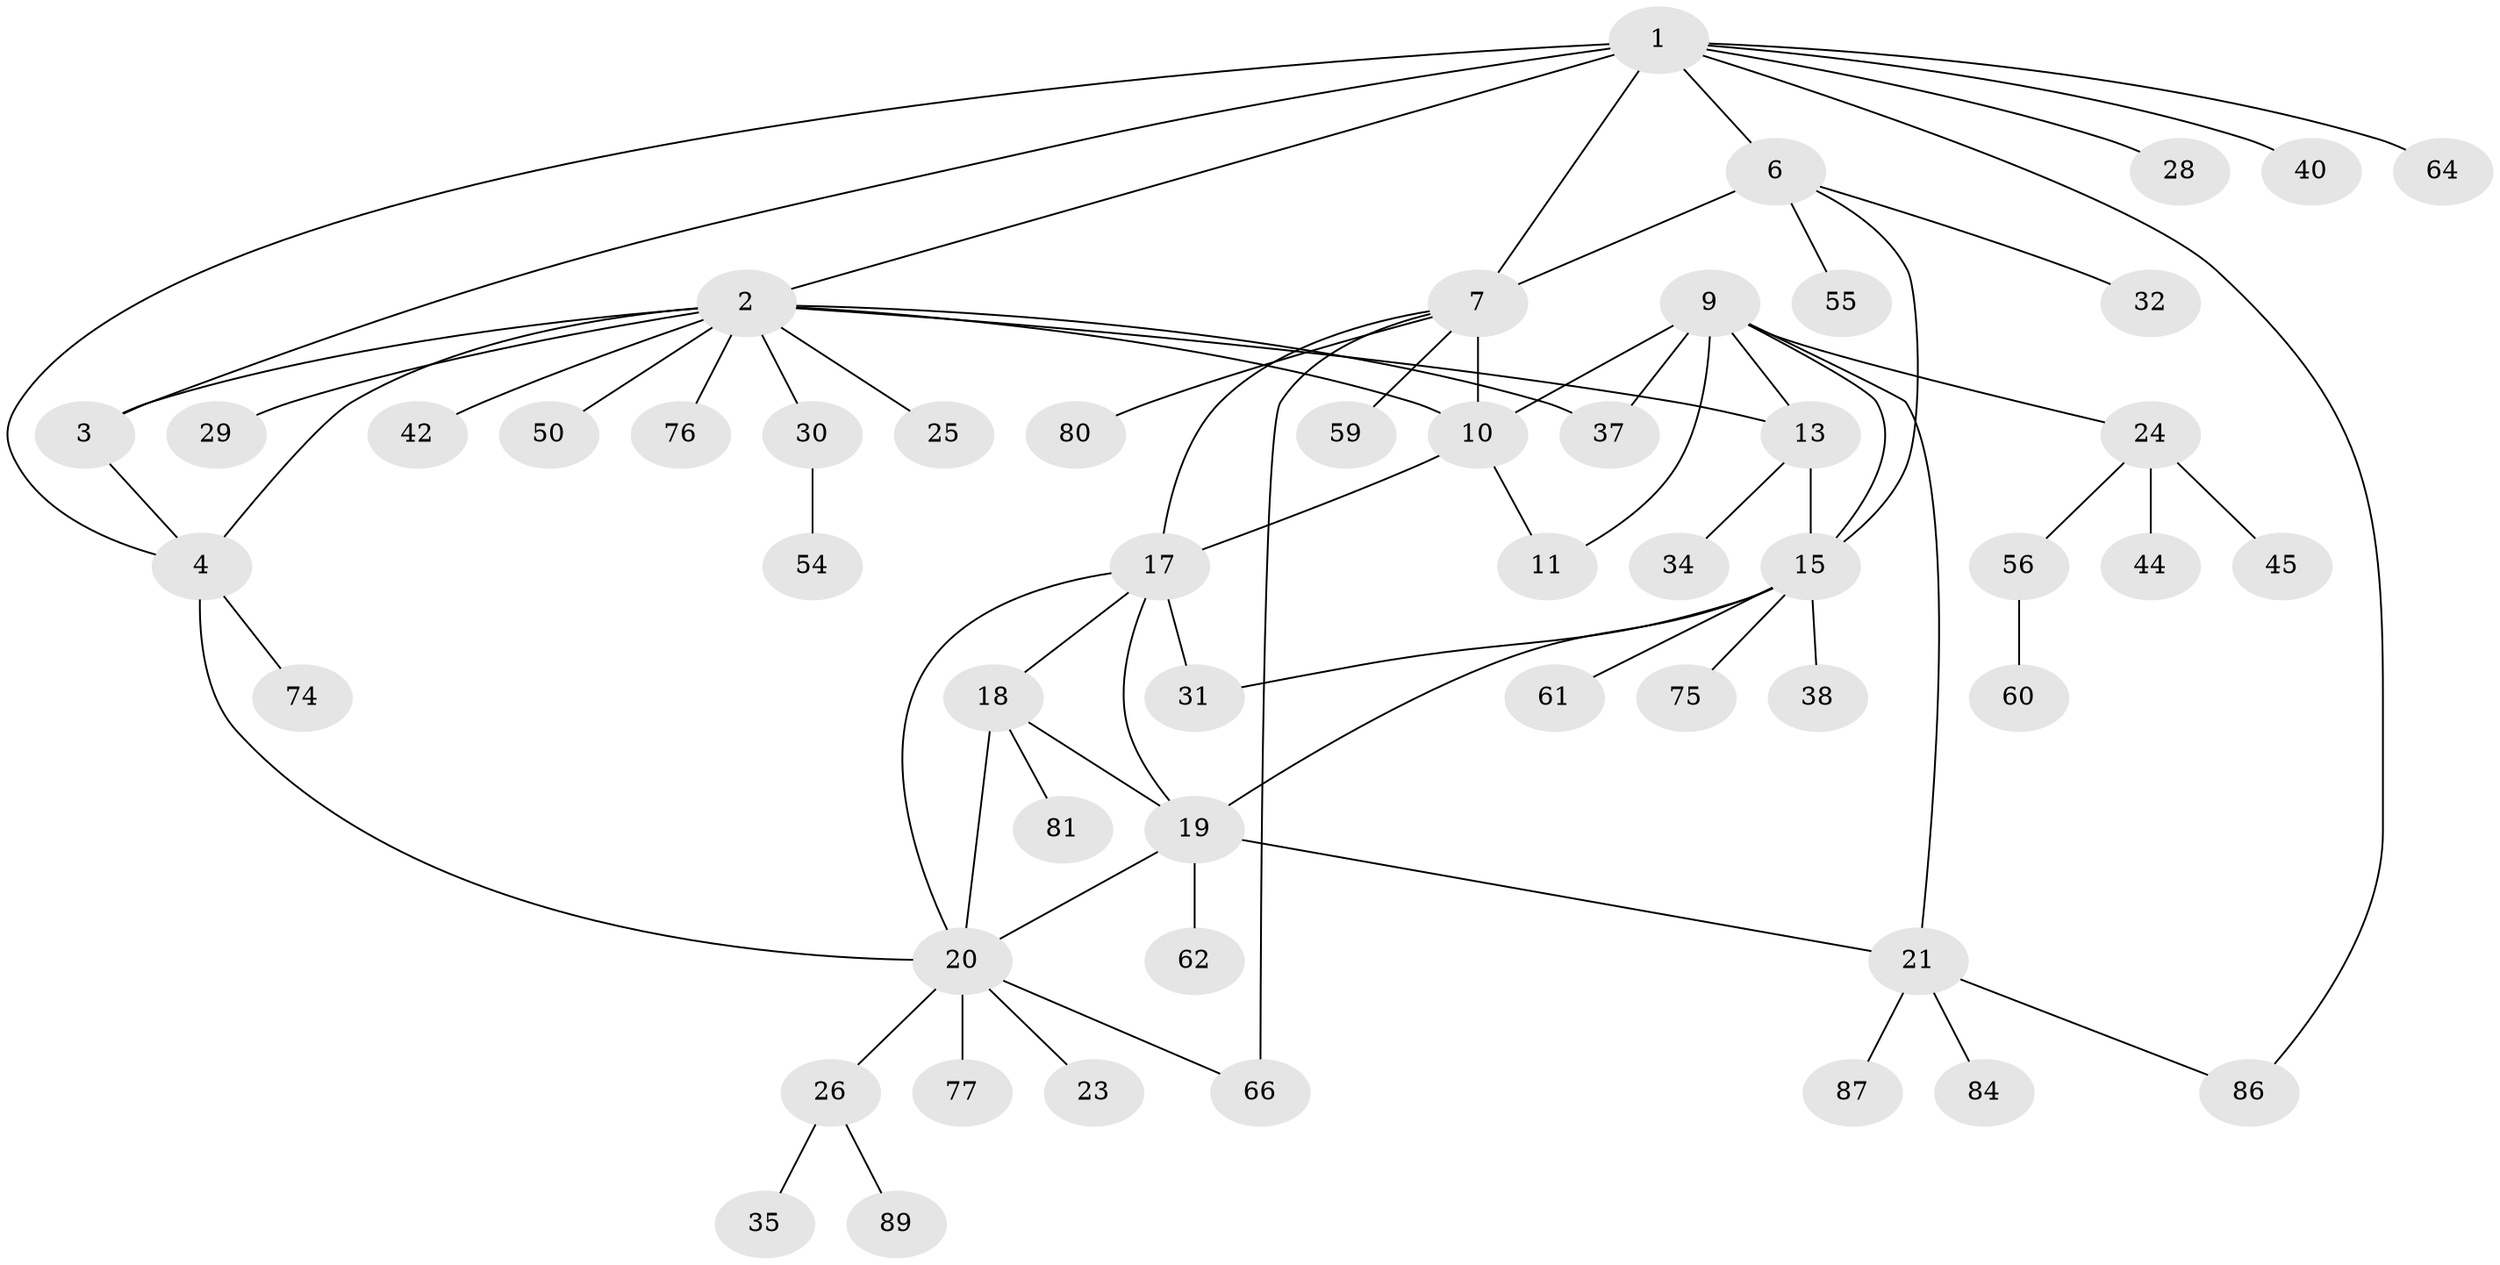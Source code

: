 // original degree distribution, {7: 0.033707865168539325, 14: 0.011235955056179775, 3: 0.07865168539325842, 5: 0.033707865168539325, 8: 0.033707865168539325, 6: 0.0449438202247191, 4: 0.033707865168539325, 9: 0.02247191011235955, 1: 0.5056179775280899, 2: 0.20224719101123595}
// Generated by graph-tools (version 1.1) at 2025/19/03/04/25 18:19:45]
// undirected, 53 vertices, 72 edges
graph export_dot {
graph [start="1"]
  node [color=gray90,style=filled];
  1 [super="+5"];
  2 [super="+43+36"];
  3;
  4;
  6;
  7 [super="+8"];
  9 [super="+12+41"];
  10;
  11;
  13 [super="+14"];
  15 [super="+16+71"];
  17 [super="+33+73"];
  18;
  19;
  20 [super="+49"];
  21 [super="+51"];
  23;
  24;
  25;
  26;
  28;
  29;
  30 [super="+53"];
  31;
  32;
  34;
  35 [super="+58"];
  37;
  38 [super="+39+82"];
  40;
  42;
  44;
  45;
  50;
  54;
  55 [super="+85"];
  56;
  59 [super="+88"];
  60;
  61 [super="+72"];
  62 [super="+65"];
  64;
  66 [super="+68"];
  74;
  75;
  76;
  77;
  80;
  81;
  84;
  86;
  87;
  89;
  1 -- 2;
  1 -- 3;
  1 -- 4;
  1 -- 40;
  1 -- 64;
  1 -- 86;
  1 -- 6;
  1 -- 7 [weight=2];
  1 -- 28;
  2 -- 3;
  2 -- 4;
  2 -- 10;
  2 -- 25;
  2 -- 29;
  2 -- 30;
  2 -- 37;
  2 -- 42;
  2 -- 50;
  2 -- 76;
  2 -- 13;
  3 -- 4;
  4 -- 20;
  4 -- 74;
  6 -- 7 [weight=2];
  6 -- 32;
  6 -- 55;
  6 -- 15;
  7 -- 10;
  7 -- 17;
  7 -- 66;
  7 -- 80;
  7 -- 59;
  9 -- 10 [weight=2];
  9 -- 11 [weight=2];
  9 -- 37;
  9 -- 21;
  9 -- 24;
  9 -- 15;
  9 -- 13;
  10 -- 11;
  10 -- 17;
  13 -- 15 [weight=4];
  13 -- 34;
  15 -- 38;
  15 -- 61;
  15 -- 19;
  15 -- 75;
  15 -- 31;
  17 -- 18;
  17 -- 19;
  17 -- 20;
  17 -- 31;
  18 -- 19;
  18 -- 20;
  18 -- 81;
  19 -- 20;
  19 -- 62;
  19 -- 21;
  20 -- 23;
  20 -- 26;
  20 -- 66;
  20 -- 77;
  21 -- 84;
  21 -- 86;
  21 -- 87;
  24 -- 44;
  24 -- 45;
  24 -- 56;
  26 -- 35;
  26 -- 89;
  30 -- 54;
  56 -- 60;
}

